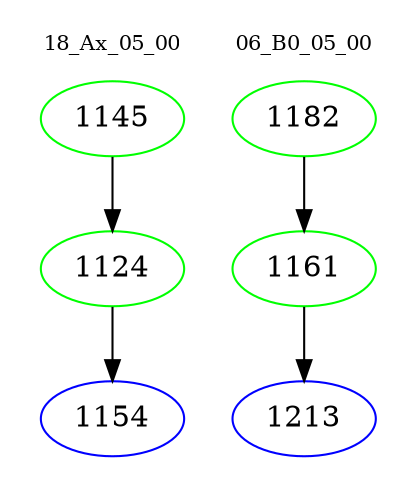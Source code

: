 digraph{
subgraph cluster_0 {
color = white
label = "18_Ax_05_00";
fontsize=10;
T0_1145 [label="1145", color="green"]
T0_1145 -> T0_1124 [color="black"]
T0_1124 [label="1124", color="green"]
T0_1124 -> T0_1154 [color="black"]
T0_1154 [label="1154", color="blue"]
}
subgraph cluster_1 {
color = white
label = "06_B0_05_00";
fontsize=10;
T1_1182 [label="1182", color="green"]
T1_1182 -> T1_1161 [color="black"]
T1_1161 [label="1161", color="green"]
T1_1161 -> T1_1213 [color="black"]
T1_1213 [label="1213", color="blue"]
}
}
